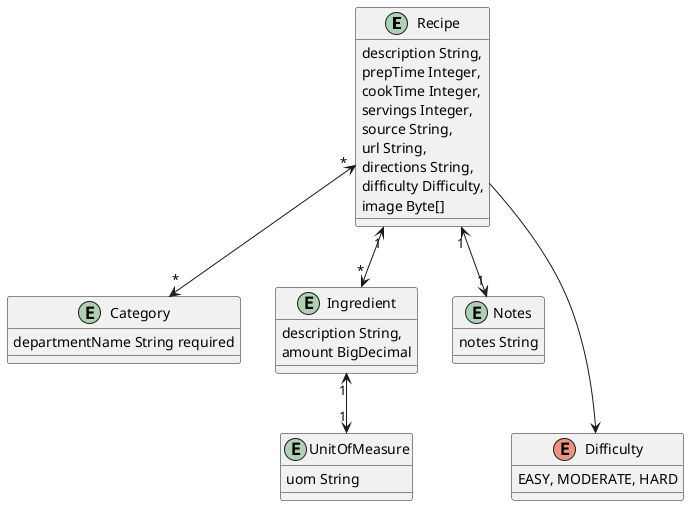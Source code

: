 @startuml
entity Recipe {
    description String,
    prepTime Integer,
    cookTime Integer,
    servings Integer,
    source String,
    url String,
    directions String,
    difficulty Difficulty,
    image Byte[]
}

entity Category {
  departmentName String required
}
entity Ingredient {
  description String,
  amount BigDecimal
}
entity UnitOfMeasure {
  uom String
}
entity Notes {
  notes String
}
enum Difficulty {
  EASY, MODERATE, HARD
}

Recipe "1" <--> "1" Notes
Recipe "1" <--> "*" Ingredient
Recipe "*" <--> "*" Category
Recipe ---> Difficulty
Ingredient "1" <--> "1" UnitOfMeasure
@enduml
